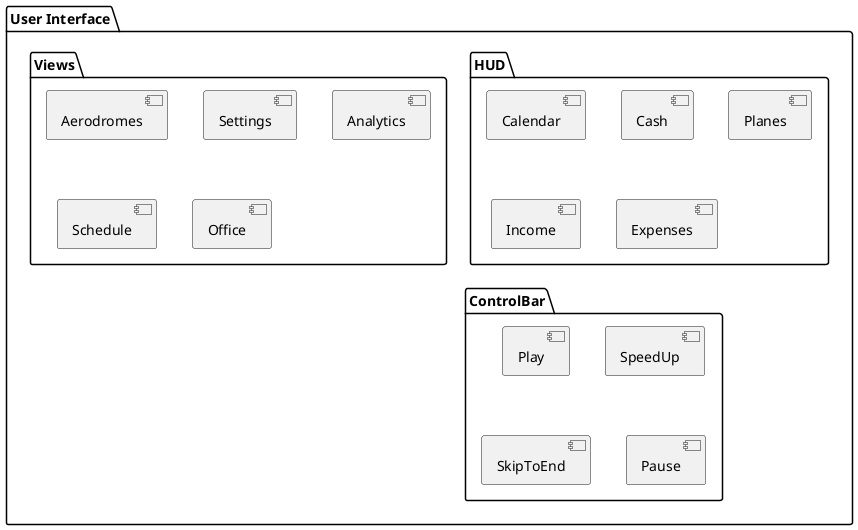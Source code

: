 @startuml UI

package "User Interface" {

    package HUD {
        [Calendar]
        [Cash]
        [Planes]
        [Income]
        [Expenses]
    }

    package Views {
        [Aerodromes]
        [Settings]
        [Analytics]
        [Schedule]
        [Office]
    }

    package ControlBar {
        [Play]
        [SpeedUp]
        [SkipToEnd]
        [Pause]
    }

}

@enduml
